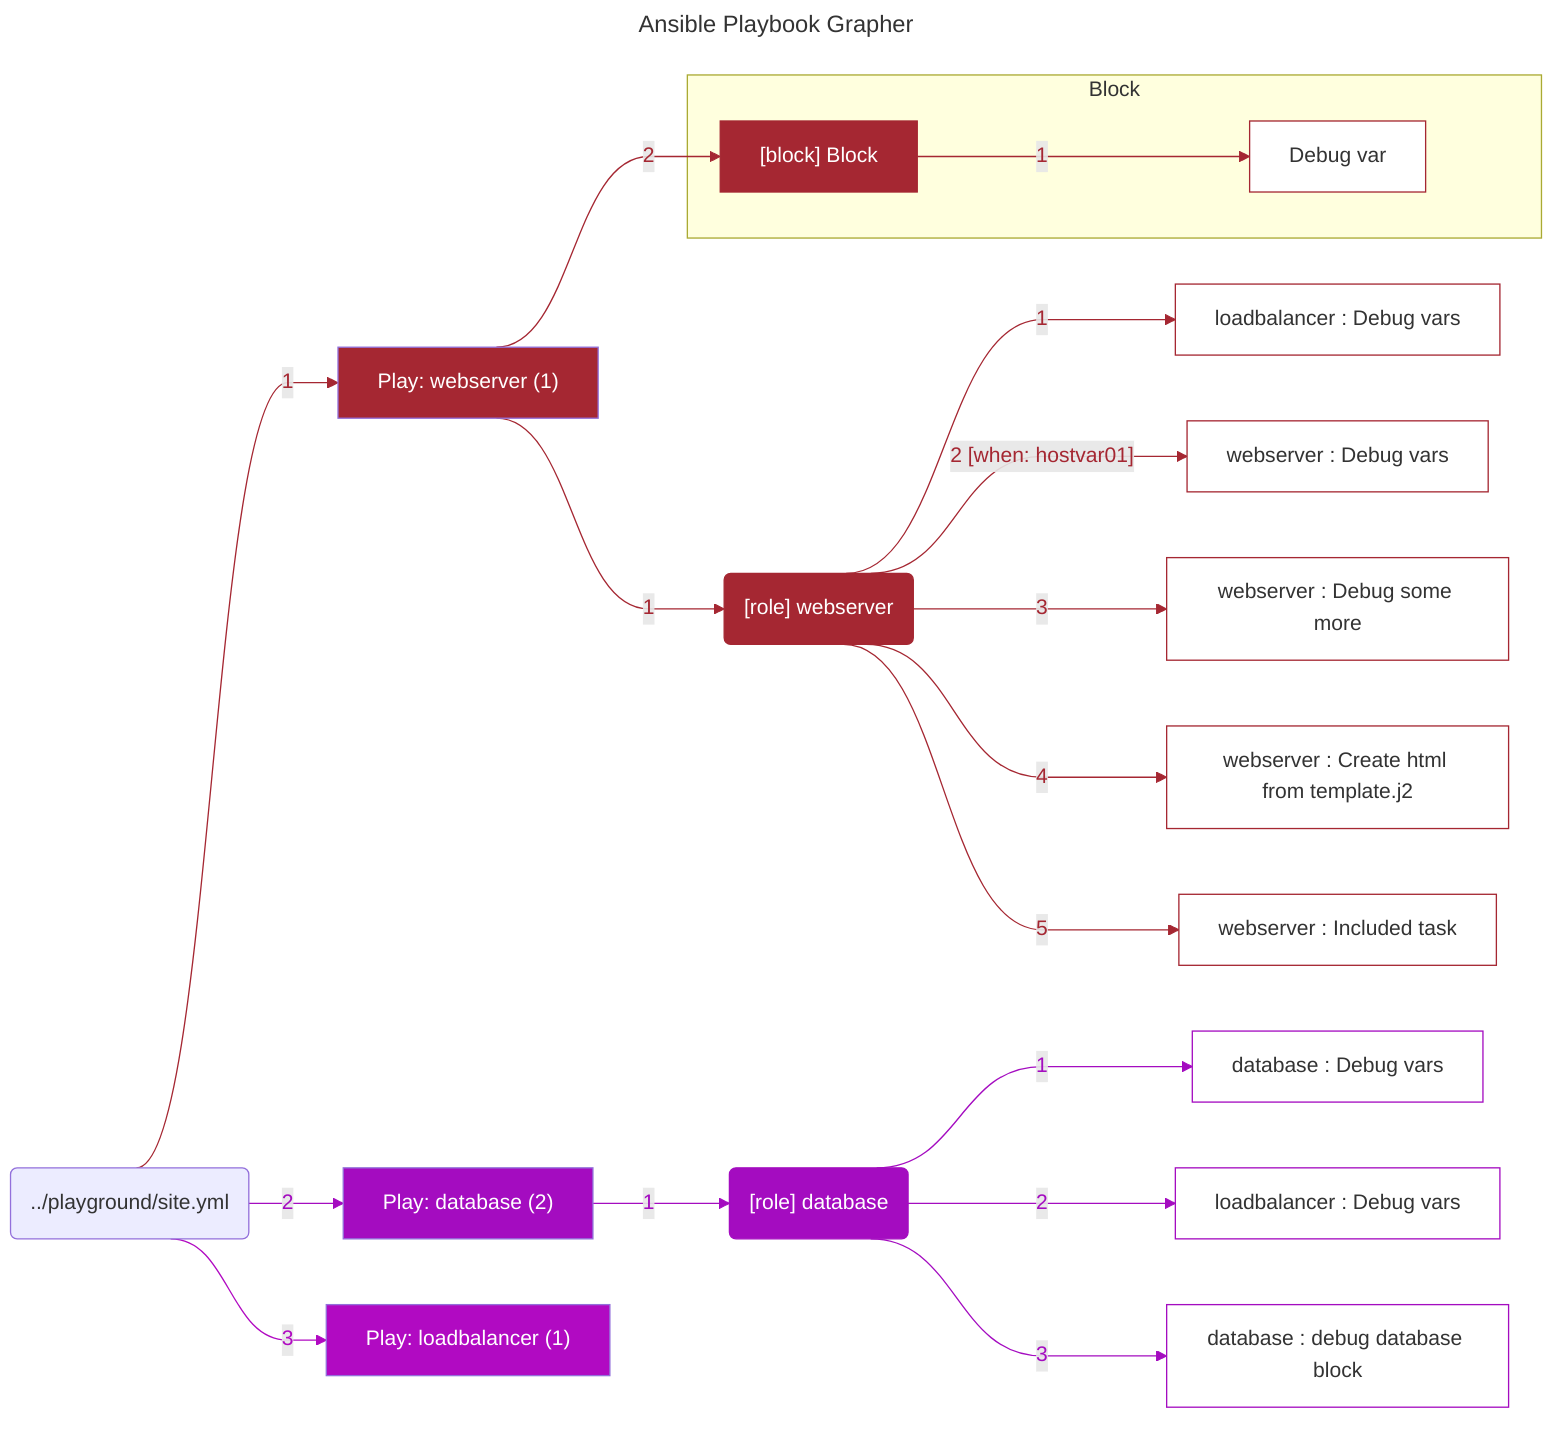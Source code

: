 ---
title: Ansible Playbook Grapher
---
%%{ init: { "flowchart": { "curve": "bumpX" } } }%%
flowchart LR
	%% Start of the playbook '../playground/site.yml'
	playbook_83cbb62d("../playground/site.yml")
		%% Start of the play 'Play: webserver (1)'
		play_82c80f91["Play: webserver (1)"]
		style play_82c80f91 fill:#a52732,color:#ffffff
		playbook_83cbb62d --> |"1"| play_82c80f91
		linkStyle 0 stroke:#a52732,color:#a52732
			%% Start of the role 'webserver'
			play_82c80f91 --> |"1"| role_2239c29d
			linkStyle 1 stroke:#a52732,color:#a52732
			role_2239c29d("[role] webserver")
			style role_2239c29d fill:#a52732,color:#ffffff,stroke:#a52732
				task_fb454094[" loadbalancer : Debug vars"]
				style task_fb454094 stroke:#a52732,fill:#ffffff
				role_2239c29d --> |"1"| task_fb454094
				linkStyle 2 stroke:#a52732,color:#a52732
				task_434f4cbd[" webserver : Debug vars"]
				style task_434f4cbd stroke:#a52732,fill:#ffffff
				role_2239c29d --> |"2 [when: hostvar01]"| task_434f4cbd
				linkStyle 3 stroke:#a52732,color:#a52732
				task_2a891b19[" webserver : Debug some more"]
				style task_2a891b19 stroke:#a52732,fill:#ffffff
				role_2239c29d --> |"3"| task_2a891b19
				linkStyle 4 stroke:#a52732,color:#a52732
				task_8b6e8d70[" webserver : Create html from template.j2"]
				style task_8b6e8d70 stroke:#a52732,fill:#ffffff
				role_2239c29d --> |"4"| task_8b6e8d70
				linkStyle 5 stroke:#a52732,color:#a52732
				task_9eb1e98b[" webserver : Included task"]
				style task_9eb1e98b stroke:#a52732,fill:#ffffff
				role_2239c29d --> |"5"| task_9eb1e98b
				linkStyle 6 stroke:#a52732,color:#a52732
			%% End of the role 'webserver'
			%% Start of the block 'Block'
			block_790e88fa["[block] Block"]
			style block_790e88fa fill:#a52732,color:#ffffff,stroke:#a52732
			play_82c80f91 --> |"2"| block_790e88fa
			linkStyle 7 stroke:#a52732,color:#a52732
			subgraph subgraph_block_790e88fa["Block "]
				task_4f93bb22[" Debug var"]
				style task_4f93bb22 stroke:#a52732,fill:#ffffff
				block_790e88fa --> |"1"| task_4f93bb22
				linkStyle 8 stroke:#a52732,color:#a52732
			end
			%% End of the block 'Block'
		%% End of the play 'Play: webserver (1)'
		%% Start of the play 'Play: database (2)'
		play_d7e3e522["Play: database (2)"]
		style play_d7e3e522 fill:#a40cc0,color:#ffffff
		playbook_83cbb62d --> |"2"| play_d7e3e522
		linkStyle 9 stroke:#a40cc0,color:#a40cc0
			%% Start of the role 'database'
			play_d7e3e522 --> |"1"| role_11e0eed8
			linkStyle 10 stroke:#a40cc0,color:#a40cc0
			role_11e0eed8("[role] database")
			style role_11e0eed8 fill:#a40cc0,color:#ffffff,stroke:#a40cc0
				task_12f63bc8[" database : Debug vars"]
				style task_12f63bc8 stroke:#a40cc0,fill:#ffffff
				role_11e0eed8 --> |"1"| task_12f63bc8
				linkStyle 11 stroke:#a40cc0,color:#a40cc0
				task_4a7519bd[" loadbalancer : Debug vars"]
				style task_4a7519bd stroke:#a40cc0,fill:#ffffff
				role_11e0eed8 --> |"2"| task_4a7519bd
				linkStyle 12 stroke:#a40cc0,color:#a40cc0
				task_8b036c98[" database : debug database block"]
				style task_8b036c98 stroke:#a40cc0,fill:#ffffff
				role_11e0eed8 --> |"3"| task_8b036c98
				linkStyle 13 stroke:#a40cc0,color:#a40cc0
			%% End of the role 'database'
		%% End of the play 'Play: database (2)'
		%% Start of the play 'Play: loadbalancer (1)'
		play_fcdd070f["Play: loadbalancer (1)"]
		style play_fcdd070f fill:#b10ac2,color:#ffffff
		playbook_83cbb62d --> |"3"| play_fcdd070f
		linkStyle 14 stroke:#b10ac2,color:#b10ac2
		%% End of the play 'Play: loadbalancer (1)'
	%% End of the playbook '../playground/site.yml'